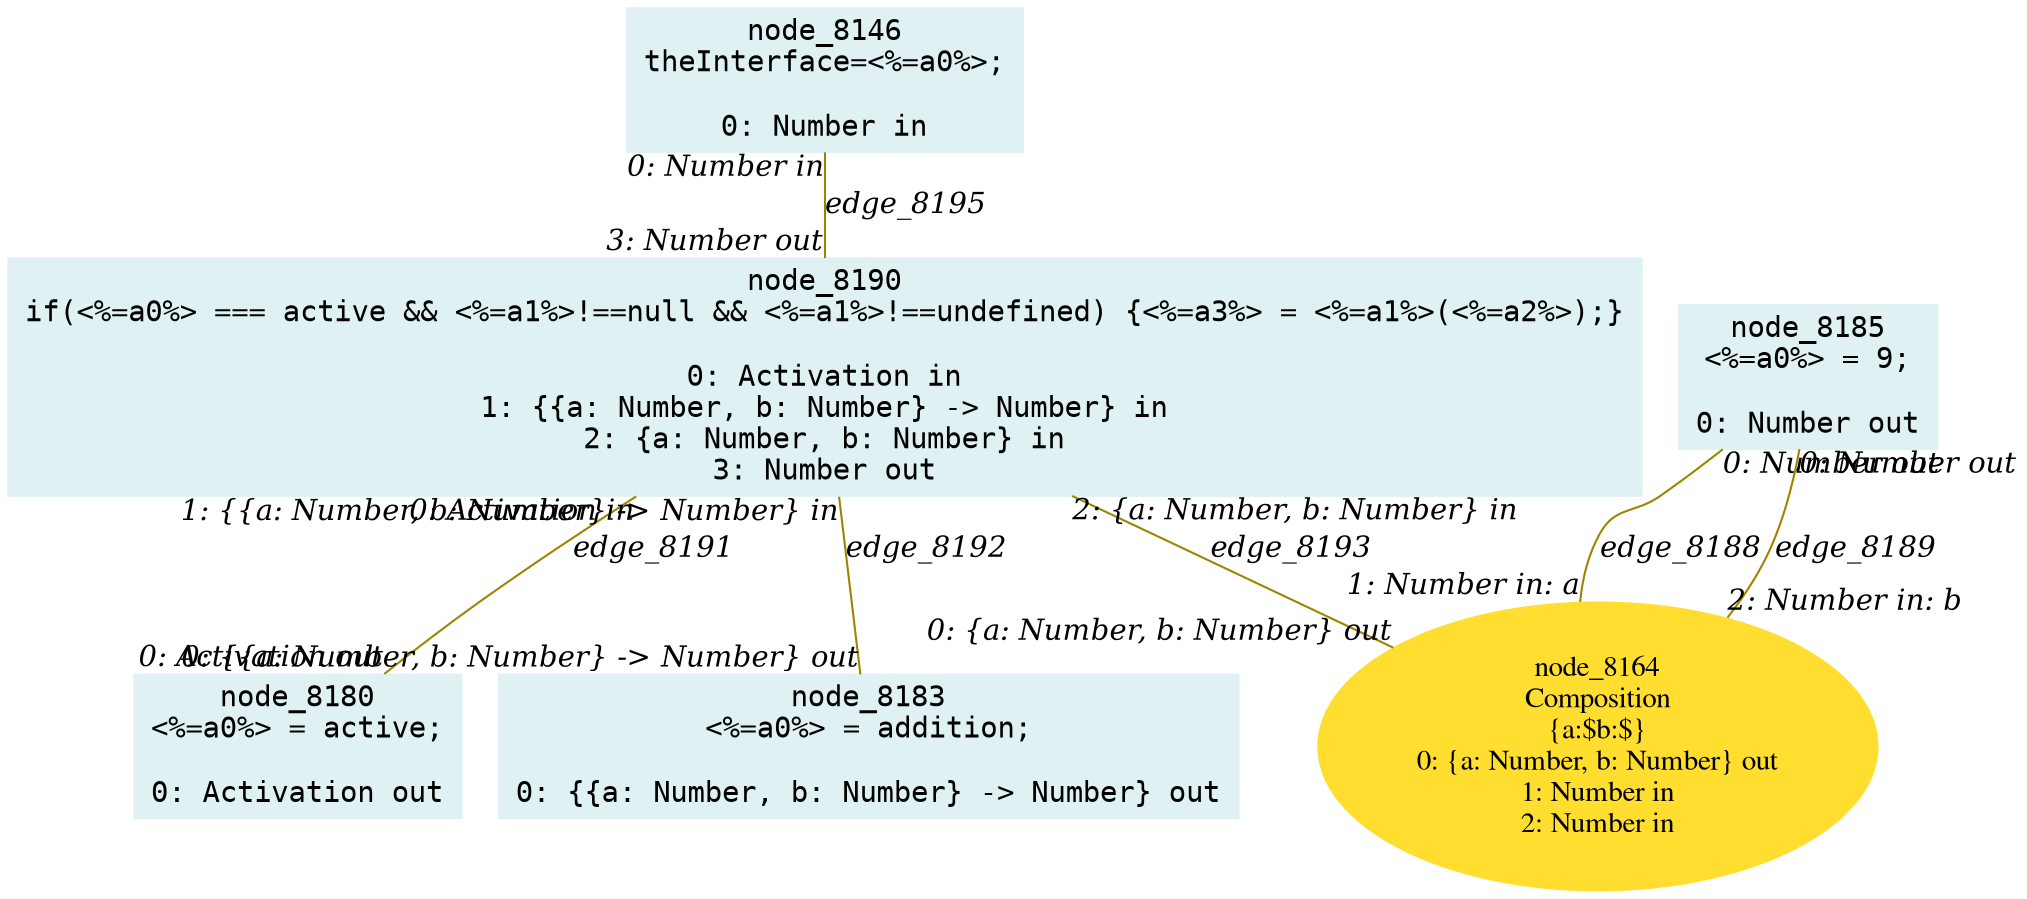 digraph g{node_8146 [shape="box", style="filled", color="#dff1f2", fontname="Courier", label="node_8146
theInterface=<%=a0%>;

0: Number in" ]
node_8164 [shape="ellipse", style="filled", color="#ffde2f", fontname="Times", label="node_8164
Composition
{a:$b:$}
0: {a: Number, b: Number} out
1: Number in
2: Number in" ]
node_8180 [shape="box", style="filled", color="#dff1f2", fontname="Courier", label="node_8180
<%=a0%> = active;

0: Activation out" ]
node_8183 [shape="box", style="filled", color="#dff1f2", fontname="Courier", label="node_8183
<%=a0%> = addition;

0: {{a: Number, b: Number} -> Number} out" ]
node_8185 [shape="box", style="filled", color="#dff1f2", fontname="Courier", label="node_8185
<%=a0%> = 9;

0: Number out" ]
node_8190 [shape="box", style="filled", color="#dff1f2", fontname="Courier", label="node_8190
if(<%=a0%> === active && <%=a1%>!==null && <%=a1%>!==undefined) {<%=a3%> = <%=a1%>(<%=a2%>);}

0: Activation in
1: {{a: Number, b: Number} -> Number} in
2: {a: Number, b: Number} in
3: Number out" ]
node_8185 -> node_8164 [dir=none, arrowHead=none, fontname="Times-Italic", arrowsize=1, color="#9d8400", label="edge_8188",  headlabel="1: Number in: a", taillabel="0: Number out" ]
node_8185 -> node_8164 [dir=none, arrowHead=none, fontname="Times-Italic", arrowsize=1, color="#9d8400", label="edge_8189",  headlabel="2: Number in: b", taillabel="0: Number out" ]
node_8190 -> node_8180 [dir=none, arrowHead=none, fontname="Times-Italic", arrowsize=1, color="#9d8400", label="edge_8191",  headlabel="0: Activation out", taillabel="0: Activation in" ]
node_8190 -> node_8183 [dir=none, arrowHead=none, fontname="Times-Italic", arrowsize=1, color="#9d8400", label="edge_8192",  headlabel="0: {{a: Number, b: Number} -> Number} out", taillabel="1: {{a: Number, b: Number} -> Number} in" ]
node_8190 -> node_8164 [dir=none, arrowHead=none, fontname="Times-Italic", arrowsize=1, color="#9d8400", label="edge_8193",  headlabel="0: {a: Number, b: Number} out", taillabel="2: {a: Number, b: Number} in" ]
node_8146 -> node_8190 [dir=none, arrowHead=none, fontname="Times-Italic", arrowsize=1, color="#9d8400", label="edge_8195",  headlabel="3: Number out", taillabel="0: Number in" ]
}